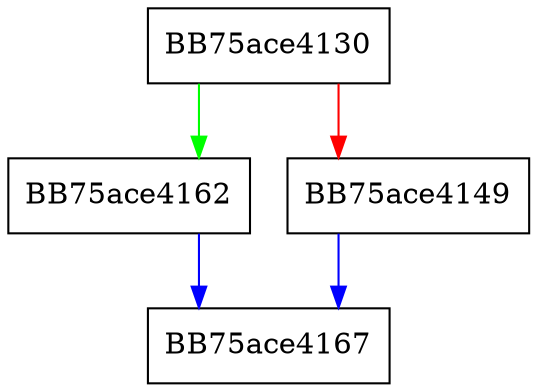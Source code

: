 digraph set_log_level {
  node [shape="box"];
  graph [splines=ortho];
  BB75ace4130 -> BB75ace4162 [color="green"];
  BB75ace4130 -> BB75ace4149 [color="red"];
  BB75ace4149 -> BB75ace4167 [color="blue"];
  BB75ace4162 -> BB75ace4167 [color="blue"];
}